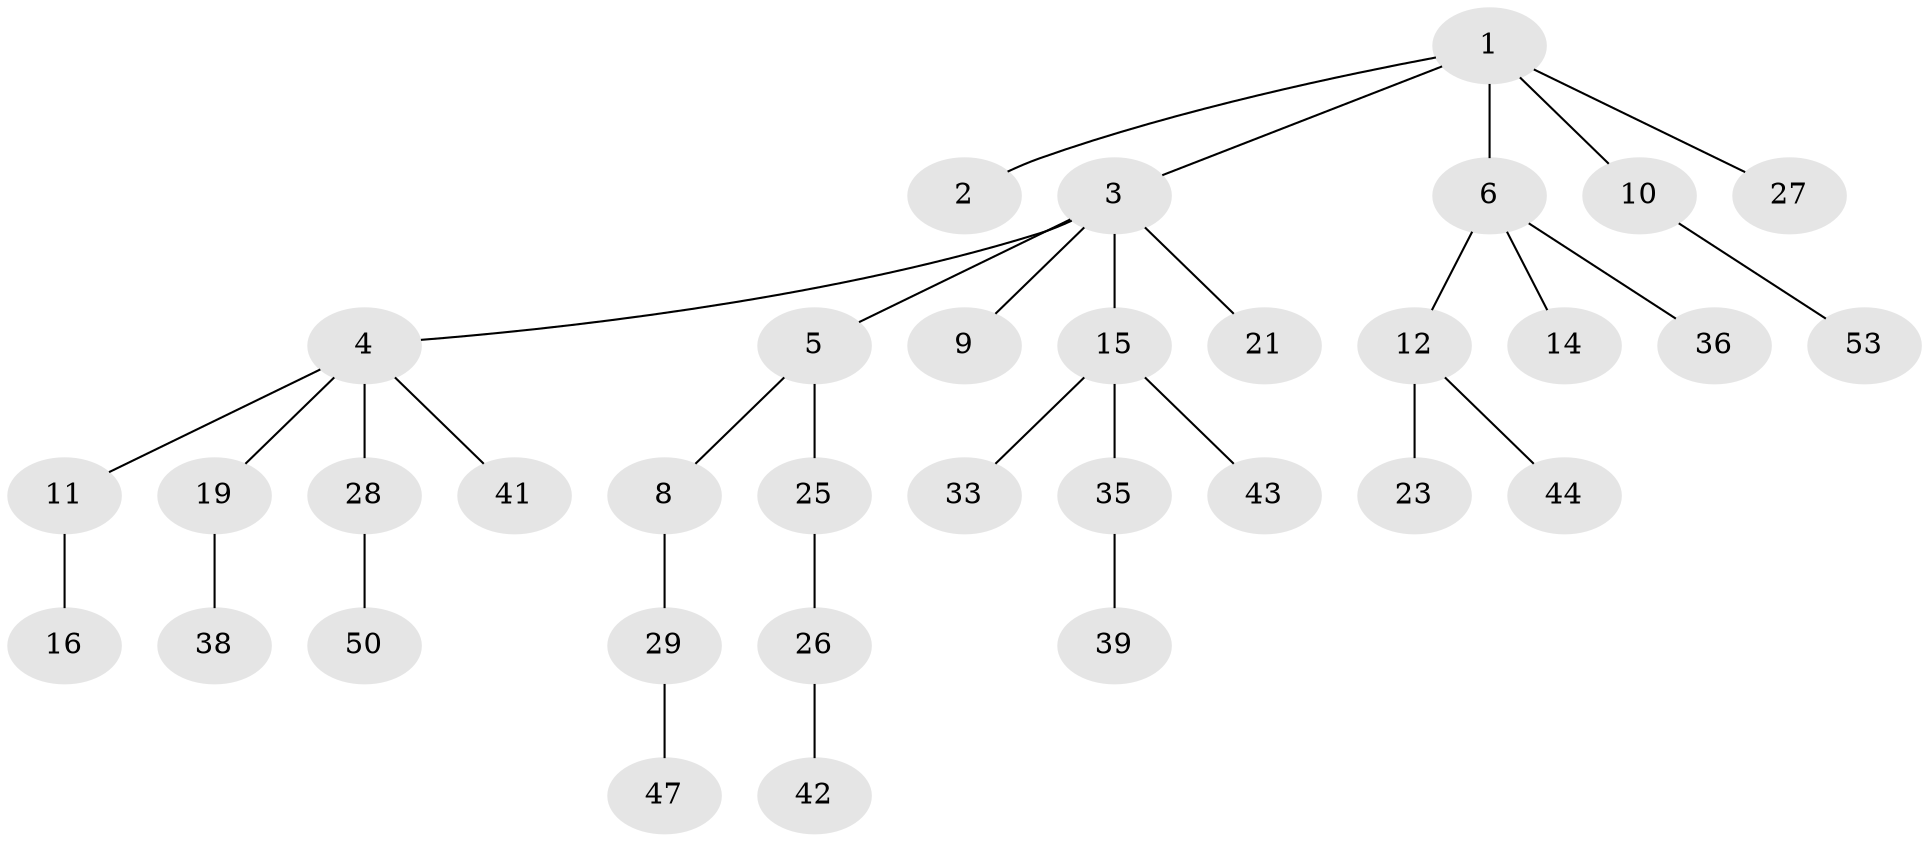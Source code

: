 // Generated by graph-tools (version 1.1) at 2025/52/02/27/25 19:52:10]
// undirected, 34 vertices, 33 edges
graph export_dot {
graph [start="1"]
  node [color=gray90,style=filled];
  1 [super="+17"];
  2 [super="+32"];
  3 [super="+7"];
  4 [super="+34"];
  5;
  6 [super="+13"];
  8 [super="+20"];
  9 [super="+24"];
  10 [super="+18"];
  11 [super="+54"];
  12 [super="+49"];
  14;
  15 [super="+22"];
  16;
  19;
  21;
  23 [super="+31"];
  25 [super="+40"];
  26 [super="+48"];
  27;
  28 [super="+37"];
  29 [super="+30"];
  33;
  35;
  36;
  38 [super="+55"];
  39 [super="+52"];
  41;
  42 [super="+45"];
  43 [super="+46"];
  44;
  47;
  50 [super="+51"];
  53;
  1 -- 2;
  1 -- 3;
  1 -- 6;
  1 -- 10;
  1 -- 27;
  3 -- 4;
  3 -- 5;
  3 -- 9;
  3 -- 15;
  3 -- 21;
  4 -- 11;
  4 -- 19;
  4 -- 28;
  4 -- 41;
  5 -- 8;
  5 -- 25;
  6 -- 12;
  6 -- 14;
  6 -- 36;
  8 -- 29;
  10 -- 53;
  11 -- 16;
  12 -- 23;
  12 -- 44;
  15 -- 33;
  15 -- 35;
  15 -- 43;
  19 -- 38;
  25 -- 26;
  26 -- 42;
  28 -- 50;
  29 -- 47;
  35 -- 39;
}

